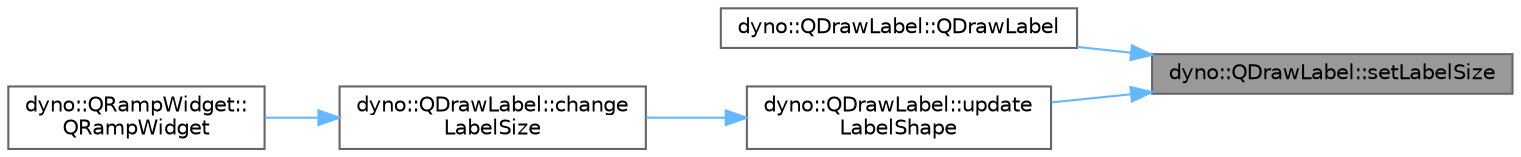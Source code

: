 digraph "dyno::QDrawLabel::setLabelSize"
{
 // LATEX_PDF_SIZE
  bgcolor="transparent";
  edge [fontname=Helvetica,fontsize=10,labelfontname=Helvetica,labelfontsize=10];
  node [fontname=Helvetica,fontsize=10,shape=box,height=0.2,width=0.4];
  rankdir="RL";
  Node1 [id="Node000001",label="dyno::QDrawLabel::setLabelSize",height=0.2,width=0.4,color="gray40", fillcolor="grey60", style="filled", fontcolor="black",tooltip=" "];
  Node1 -> Node2 [id="edge1_Node000001_Node000002",dir="back",color="steelblue1",style="solid",tooltip=" "];
  Node2 [id="Node000002",label="dyno::QDrawLabel::QDrawLabel",height=0.2,width=0.4,color="grey40", fillcolor="white", style="filled",URL="$classdyno_1_1_q_draw_label.html#a3ceb699fffd84bf4c71f30e8fddc6341",tooltip=" "];
  Node1 -> Node3 [id="edge2_Node000001_Node000003",dir="back",color="steelblue1",style="solid",tooltip=" "];
  Node3 [id="Node000003",label="dyno::QDrawLabel::update\lLabelShape",height=0.2,width=0.4,color="grey40", fillcolor="white", style="filled",URL="$classdyno_1_1_q_draw_label.html#a7d4dc831e1c2a3545d41ce11068a4130",tooltip=" "];
  Node3 -> Node4 [id="edge3_Node000003_Node000004",dir="back",color="steelblue1",style="solid",tooltip=" "];
  Node4 [id="Node000004",label="dyno::QDrawLabel::change\lLabelSize",height=0.2,width=0.4,color="grey40", fillcolor="white", style="filled",URL="$classdyno_1_1_q_draw_label.html#a938a9e49bf7c61116423d9d73aedfc5d",tooltip=" "];
  Node4 -> Node5 [id="edge4_Node000004_Node000005",dir="back",color="steelblue1",style="solid",tooltip=" "];
  Node5 [id="Node000005",label="dyno::QRampWidget::\lQRampWidget",height=0.2,width=0.4,color="grey40", fillcolor="white", style="filled",URL="$classdyno_1_1_q_ramp_widget.html#a2d99716dc72c464d5d557373d500a32e",tooltip=" "];
}
